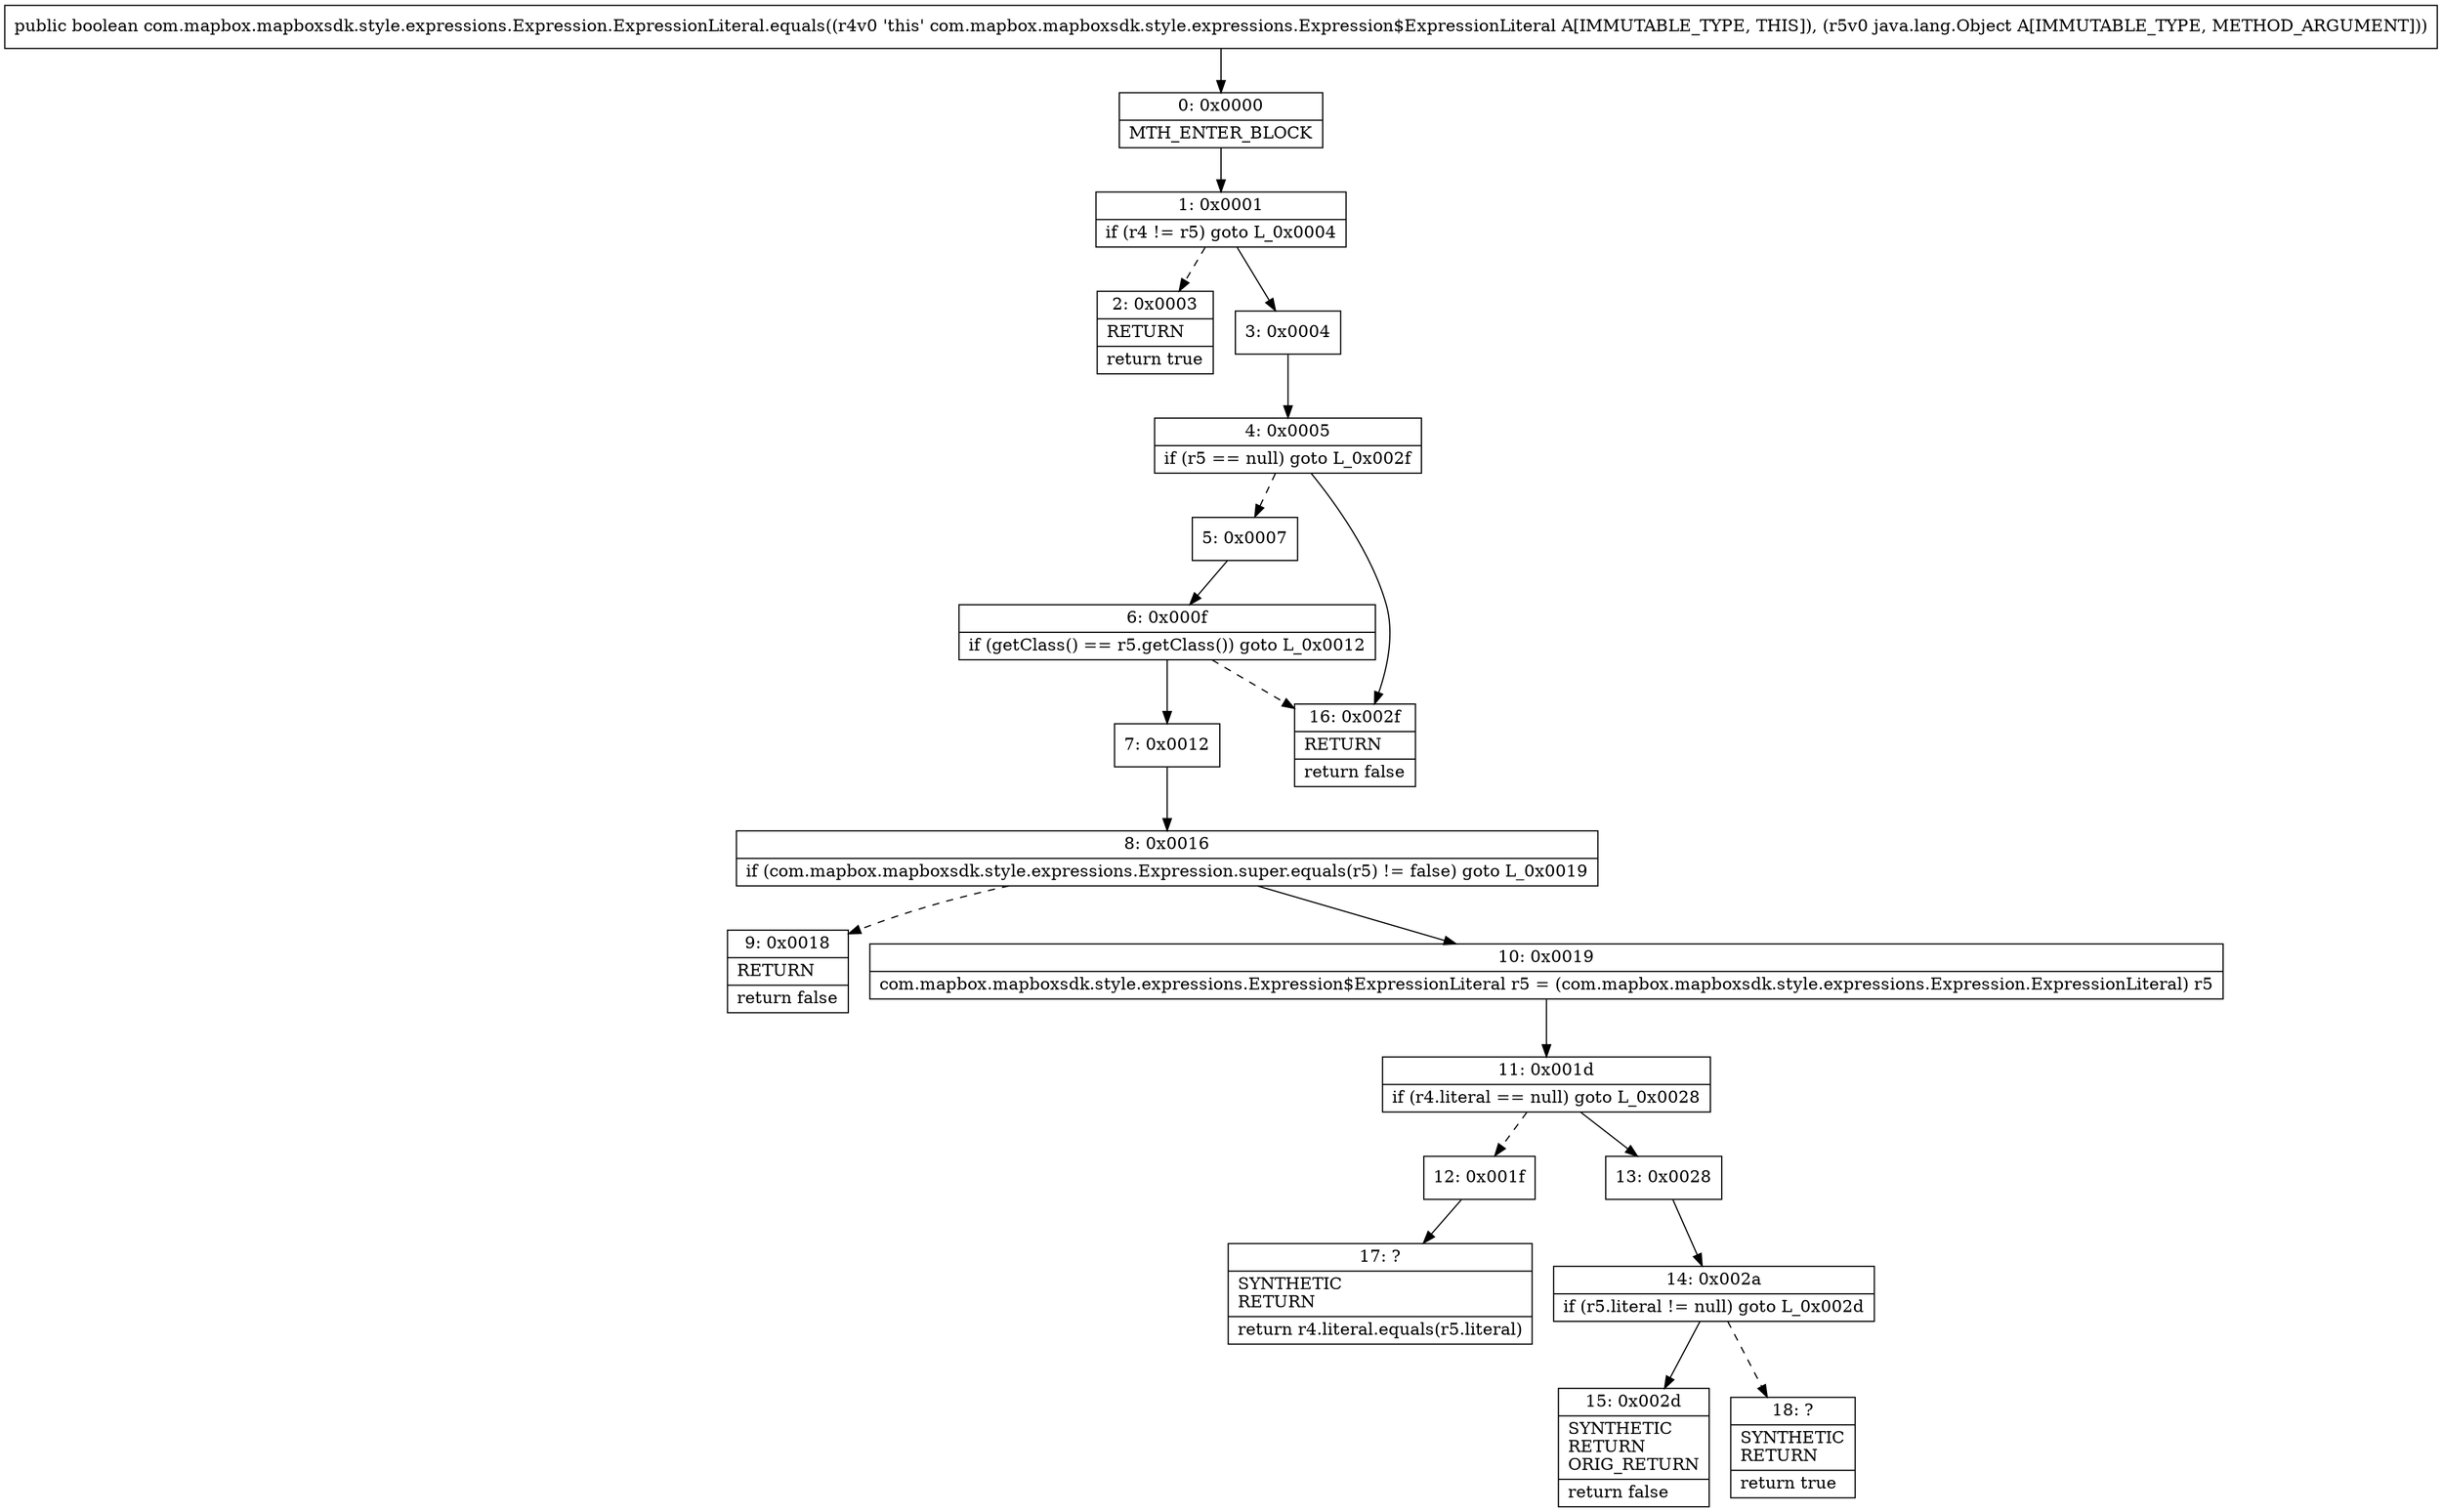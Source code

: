 digraph "CFG forcom.mapbox.mapboxsdk.style.expressions.Expression.ExpressionLiteral.equals(Ljava\/lang\/Object;)Z" {
Node_0 [shape=record,label="{0\:\ 0x0000|MTH_ENTER_BLOCK\l}"];
Node_1 [shape=record,label="{1\:\ 0x0001|if (r4 != r5) goto L_0x0004\l}"];
Node_2 [shape=record,label="{2\:\ 0x0003|RETURN\l|return true\l}"];
Node_3 [shape=record,label="{3\:\ 0x0004}"];
Node_4 [shape=record,label="{4\:\ 0x0005|if (r5 == null) goto L_0x002f\l}"];
Node_5 [shape=record,label="{5\:\ 0x0007}"];
Node_6 [shape=record,label="{6\:\ 0x000f|if (getClass() == r5.getClass()) goto L_0x0012\l}"];
Node_7 [shape=record,label="{7\:\ 0x0012}"];
Node_8 [shape=record,label="{8\:\ 0x0016|if (com.mapbox.mapboxsdk.style.expressions.Expression.super.equals(r5) != false) goto L_0x0019\l}"];
Node_9 [shape=record,label="{9\:\ 0x0018|RETURN\l|return false\l}"];
Node_10 [shape=record,label="{10\:\ 0x0019|com.mapbox.mapboxsdk.style.expressions.Expression$ExpressionLiteral r5 = (com.mapbox.mapboxsdk.style.expressions.Expression.ExpressionLiteral) r5\l}"];
Node_11 [shape=record,label="{11\:\ 0x001d|if (r4.literal == null) goto L_0x0028\l}"];
Node_12 [shape=record,label="{12\:\ 0x001f}"];
Node_13 [shape=record,label="{13\:\ 0x0028}"];
Node_14 [shape=record,label="{14\:\ 0x002a|if (r5.literal != null) goto L_0x002d\l}"];
Node_15 [shape=record,label="{15\:\ 0x002d|SYNTHETIC\lRETURN\lORIG_RETURN\l|return false\l}"];
Node_16 [shape=record,label="{16\:\ 0x002f|RETURN\l|return false\l}"];
Node_17 [shape=record,label="{17\:\ ?|SYNTHETIC\lRETURN\l|return r4.literal.equals(r5.literal)\l}"];
Node_18 [shape=record,label="{18\:\ ?|SYNTHETIC\lRETURN\l|return true\l}"];
MethodNode[shape=record,label="{public boolean com.mapbox.mapboxsdk.style.expressions.Expression.ExpressionLiteral.equals((r4v0 'this' com.mapbox.mapboxsdk.style.expressions.Expression$ExpressionLiteral A[IMMUTABLE_TYPE, THIS]), (r5v0 java.lang.Object A[IMMUTABLE_TYPE, METHOD_ARGUMENT])) }"];
MethodNode -> Node_0;
Node_0 -> Node_1;
Node_1 -> Node_2[style=dashed];
Node_1 -> Node_3;
Node_3 -> Node_4;
Node_4 -> Node_5[style=dashed];
Node_4 -> Node_16;
Node_5 -> Node_6;
Node_6 -> Node_7;
Node_6 -> Node_16[style=dashed];
Node_7 -> Node_8;
Node_8 -> Node_9[style=dashed];
Node_8 -> Node_10;
Node_10 -> Node_11;
Node_11 -> Node_12[style=dashed];
Node_11 -> Node_13;
Node_12 -> Node_17;
Node_13 -> Node_14;
Node_14 -> Node_15;
Node_14 -> Node_18[style=dashed];
}

